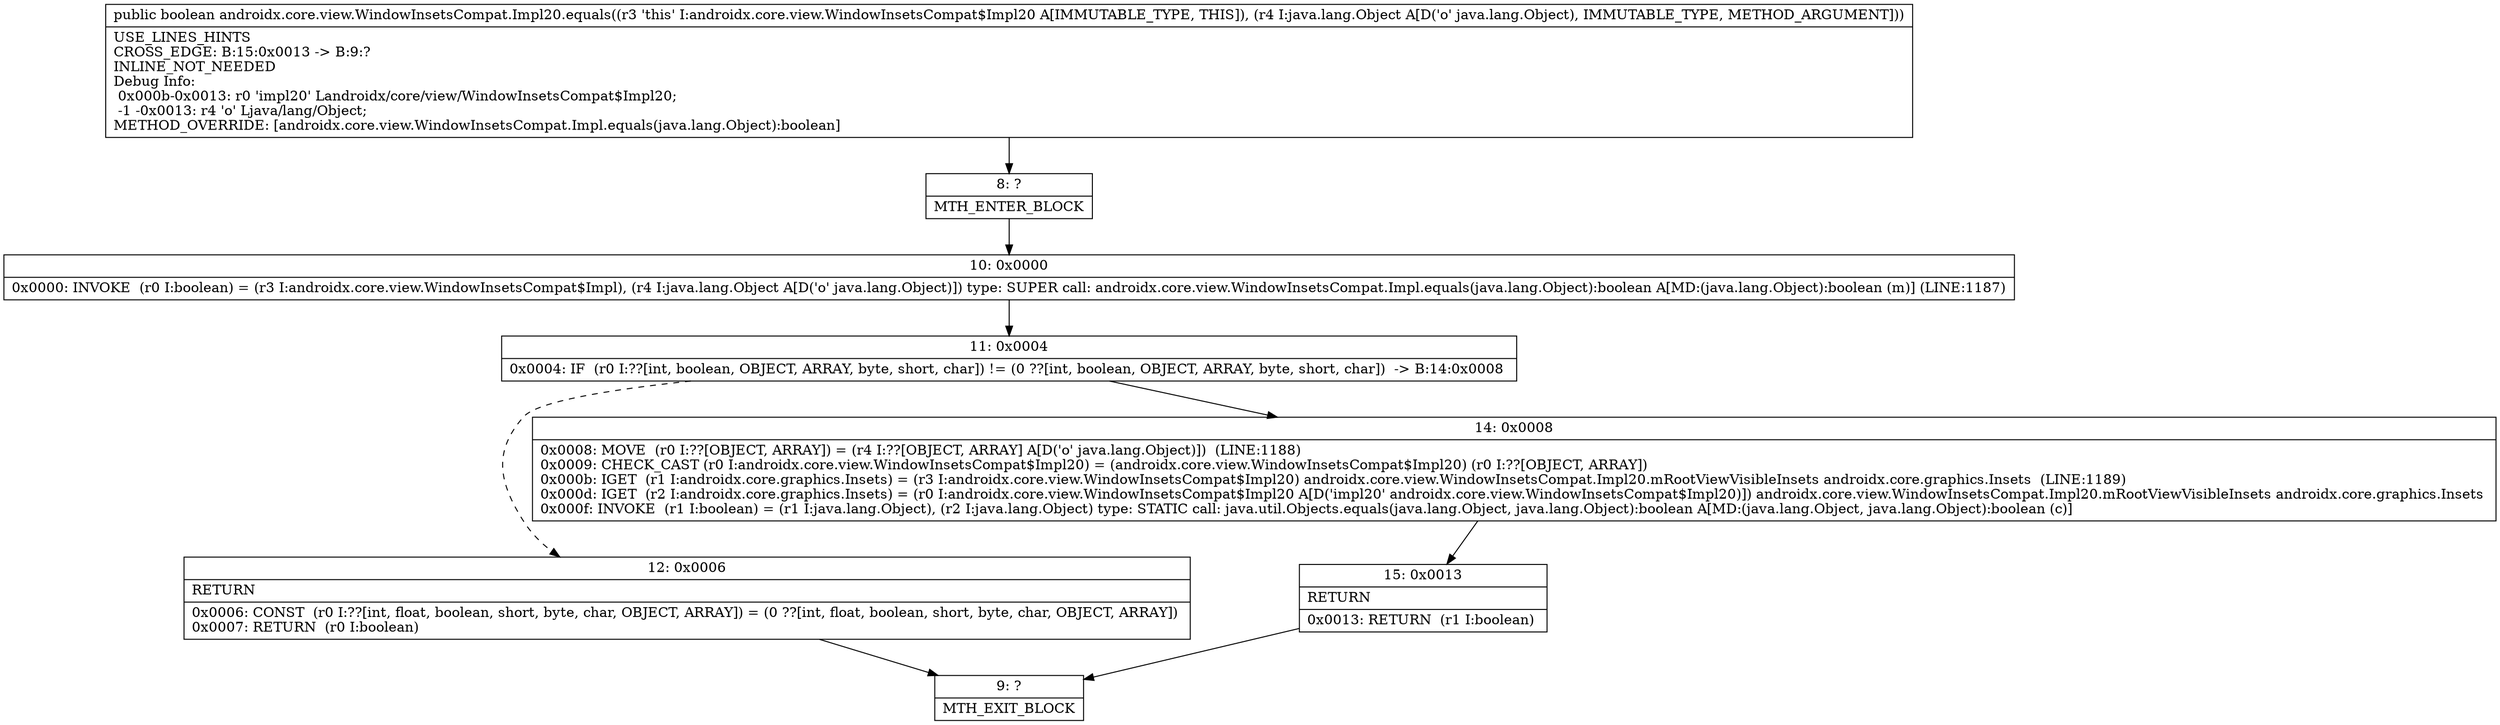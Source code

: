 digraph "CFG forandroidx.core.view.WindowInsetsCompat.Impl20.equals(Ljava\/lang\/Object;)Z" {
Node_8 [shape=record,label="{8\:\ ?|MTH_ENTER_BLOCK\l}"];
Node_10 [shape=record,label="{10\:\ 0x0000|0x0000: INVOKE  (r0 I:boolean) = (r3 I:androidx.core.view.WindowInsetsCompat$Impl), (r4 I:java.lang.Object A[D('o' java.lang.Object)]) type: SUPER call: androidx.core.view.WindowInsetsCompat.Impl.equals(java.lang.Object):boolean A[MD:(java.lang.Object):boolean (m)] (LINE:1187)\l}"];
Node_11 [shape=record,label="{11\:\ 0x0004|0x0004: IF  (r0 I:??[int, boolean, OBJECT, ARRAY, byte, short, char]) != (0 ??[int, boolean, OBJECT, ARRAY, byte, short, char])  \-\> B:14:0x0008 \l}"];
Node_12 [shape=record,label="{12\:\ 0x0006|RETURN\l|0x0006: CONST  (r0 I:??[int, float, boolean, short, byte, char, OBJECT, ARRAY]) = (0 ??[int, float, boolean, short, byte, char, OBJECT, ARRAY]) \l0x0007: RETURN  (r0 I:boolean) \l}"];
Node_9 [shape=record,label="{9\:\ ?|MTH_EXIT_BLOCK\l}"];
Node_14 [shape=record,label="{14\:\ 0x0008|0x0008: MOVE  (r0 I:??[OBJECT, ARRAY]) = (r4 I:??[OBJECT, ARRAY] A[D('o' java.lang.Object)])  (LINE:1188)\l0x0009: CHECK_CAST (r0 I:androidx.core.view.WindowInsetsCompat$Impl20) = (androidx.core.view.WindowInsetsCompat$Impl20) (r0 I:??[OBJECT, ARRAY]) \l0x000b: IGET  (r1 I:androidx.core.graphics.Insets) = (r3 I:androidx.core.view.WindowInsetsCompat$Impl20) androidx.core.view.WindowInsetsCompat.Impl20.mRootViewVisibleInsets androidx.core.graphics.Insets  (LINE:1189)\l0x000d: IGET  (r2 I:androidx.core.graphics.Insets) = (r0 I:androidx.core.view.WindowInsetsCompat$Impl20 A[D('impl20' androidx.core.view.WindowInsetsCompat$Impl20)]) androidx.core.view.WindowInsetsCompat.Impl20.mRootViewVisibleInsets androidx.core.graphics.Insets \l0x000f: INVOKE  (r1 I:boolean) = (r1 I:java.lang.Object), (r2 I:java.lang.Object) type: STATIC call: java.util.Objects.equals(java.lang.Object, java.lang.Object):boolean A[MD:(java.lang.Object, java.lang.Object):boolean (c)]\l}"];
Node_15 [shape=record,label="{15\:\ 0x0013|RETURN\l|0x0013: RETURN  (r1 I:boolean) \l}"];
MethodNode[shape=record,label="{public boolean androidx.core.view.WindowInsetsCompat.Impl20.equals((r3 'this' I:androidx.core.view.WindowInsetsCompat$Impl20 A[IMMUTABLE_TYPE, THIS]), (r4 I:java.lang.Object A[D('o' java.lang.Object), IMMUTABLE_TYPE, METHOD_ARGUMENT]))  | USE_LINES_HINTS\lCROSS_EDGE: B:15:0x0013 \-\> B:9:?\lINLINE_NOT_NEEDED\lDebug Info:\l  0x000b\-0x0013: r0 'impl20' Landroidx\/core\/view\/WindowInsetsCompat$Impl20;\l  \-1 \-0x0013: r4 'o' Ljava\/lang\/Object;\lMETHOD_OVERRIDE: [androidx.core.view.WindowInsetsCompat.Impl.equals(java.lang.Object):boolean]\l}"];
MethodNode -> Node_8;Node_8 -> Node_10;
Node_10 -> Node_11;
Node_11 -> Node_12[style=dashed];
Node_11 -> Node_14;
Node_12 -> Node_9;
Node_14 -> Node_15;
Node_15 -> Node_9;
}

